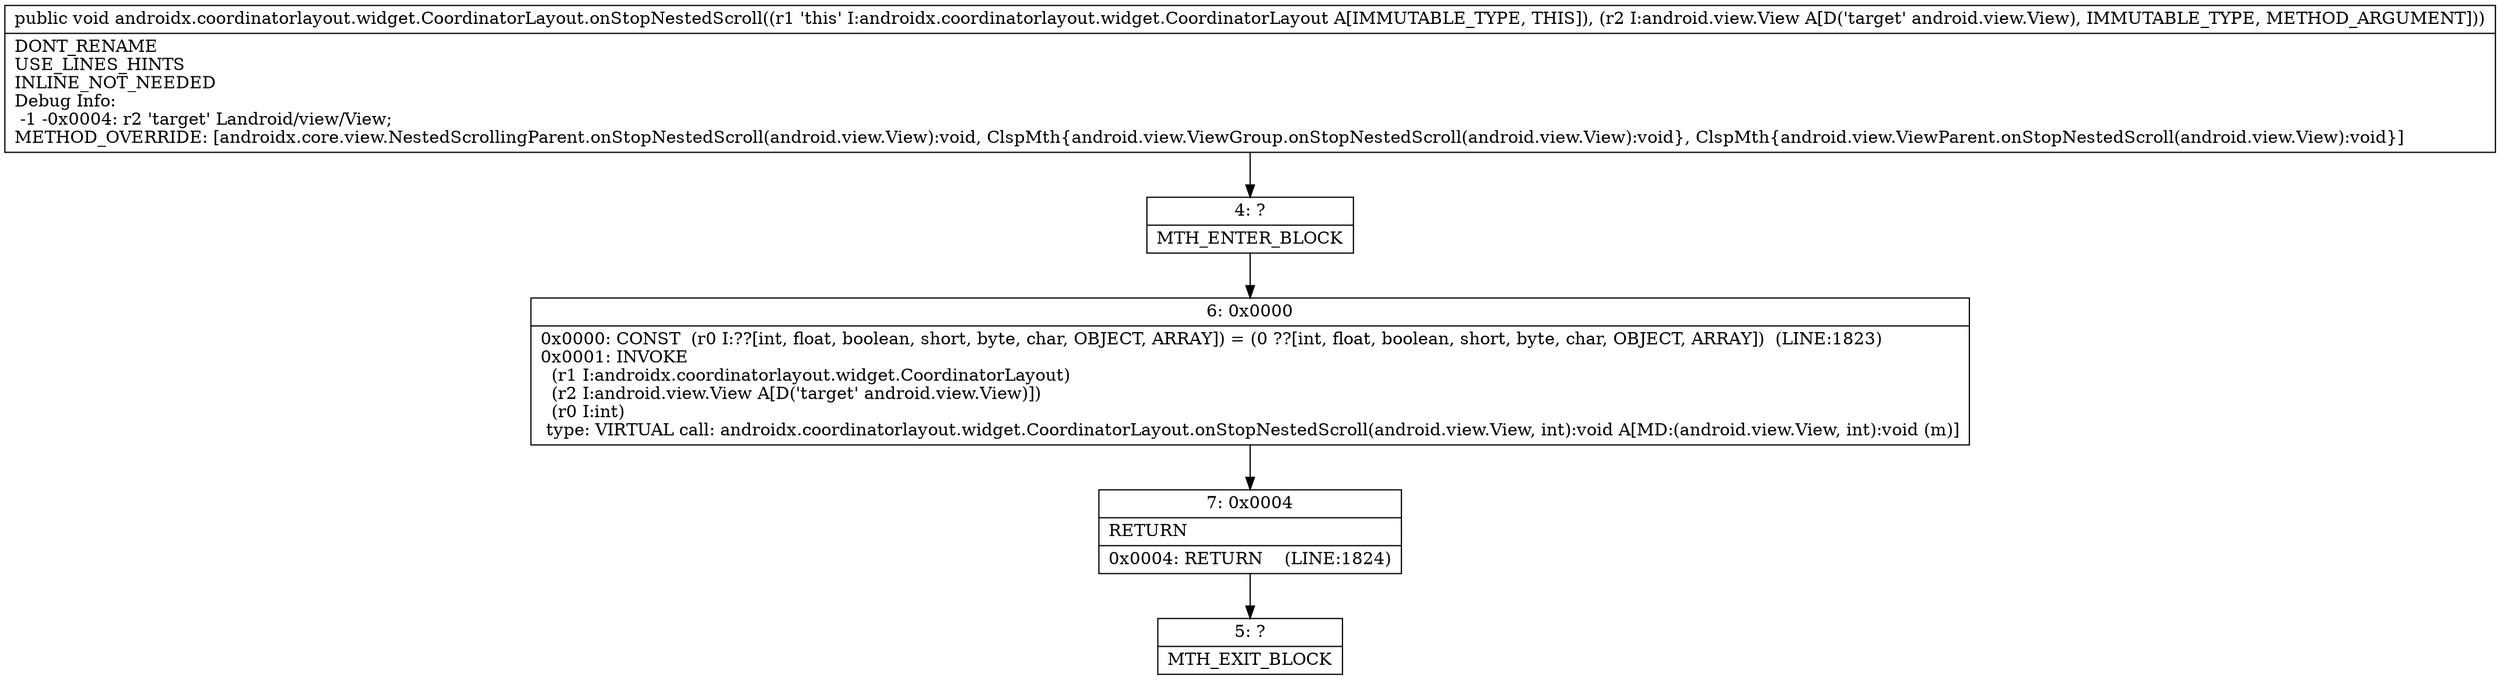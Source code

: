 digraph "CFG forandroidx.coordinatorlayout.widget.CoordinatorLayout.onStopNestedScroll(Landroid\/view\/View;)V" {
Node_4 [shape=record,label="{4\:\ ?|MTH_ENTER_BLOCK\l}"];
Node_6 [shape=record,label="{6\:\ 0x0000|0x0000: CONST  (r0 I:??[int, float, boolean, short, byte, char, OBJECT, ARRAY]) = (0 ??[int, float, boolean, short, byte, char, OBJECT, ARRAY])  (LINE:1823)\l0x0001: INVOKE  \l  (r1 I:androidx.coordinatorlayout.widget.CoordinatorLayout)\l  (r2 I:android.view.View A[D('target' android.view.View)])\l  (r0 I:int)\l type: VIRTUAL call: androidx.coordinatorlayout.widget.CoordinatorLayout.onStopNestedScroll(android.view.View, int):void A[MD:(android.view.View, int):void (m)]\l}"];
Node_7 [shape=record,label="{7\:\ 0x0004|RETURN\l|0x0004: RETURN    (LINE:1824)\l}"];
Node_5 [shape=record,label="{5\:\ ?|MTH_EXIT_BLOCK\l}"];
MethodNode[shape=record,label="{public void androidx.coordinatorlayout.widget.CoordinatorLayout.onStopNestedScroll((r1 'this' I:androidx.coordinatorlayout.widget.CoordinatorLayout A[IMMUTABLE_TYPE, THIS]), (r2 I:android.view.View A[D('target' android.view.View), IMMUTABLE_TYPE, METHOD_ARGUMENT]))  | DONT_RENAME\lUSE_LINES_HINTS\lINLINE_NOT_NEEDED\lDebug Info:\l  \-1 \-0x0004: r2 'target' Landroid\/view\/View;\lMETHOD_OVERRIDE: [androidx.core.view.NestedScrollingParent.onStopNestedScroll(android.view.View):void, ClspMth\{android.view.ViewGroup.onStopNestedScroll(android.view.View):void\}, ClspMth\{android.view.ViewParent.onStopNestedScroll(android.view.View):void\}]\l}"];
MethodNode -> Node_4;Node_4 -> Node_6;
Node_6 -> Node_7;
Node_7 -> Node_5;
}

